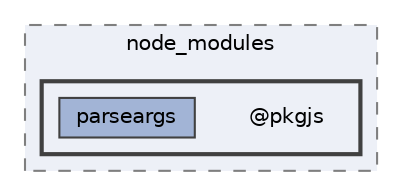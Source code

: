 digraph "pkiclassroomrescheduler/src/main/frontend/node_modules/@pkgjs"
{
 // LATEX_PDF_SIZE
  bgcolor="transparent";
  edge [fontname=Helvetica,fontsize=10,labelfontname=Helvetica,labelfontsize=10];
  node [fontname=Helvetica,fontsize=10,shape=box,height=0.2,width=0.4];
  compound=true
  subgraph clusterdir_72953eda66ccb3a2722c28e1c3e6c23b {
    graph [ bgcolor="#edf0f7", pencolor="grey50", label="node_modules", fontname=Helvetica,fontsize=10 style="filled,dashed", URL="dir_72953eda66ccb3a2722c28e1c3e6c23b.html",tooltip=""]
  subgraph clusterdir_4b6db45b86f712b4154595cb3eb3da7c {
    graph [ bgcolor="#edf0f7", pencolor="grey25", label="", fontname=Helvetica,fontsize=10 style="filled,bold", URL="dir_4b6db45b86f712b4154595cb3eb3da7c.html",tooltip=""]
    dir_4b6db45b86f712b4154595cb3eb3da7c [shape=plaintext, label="@pkgjs"];
  dir_fba234de8130a1f071ccef904ef6a10f [label="parseargs", fillcolor="#a2b4d6", color="grey25", style="filled", URL="dir_fba234de8130a1f071ccef904ef6a10f.html",tooltip=""];
  }
  }
}
